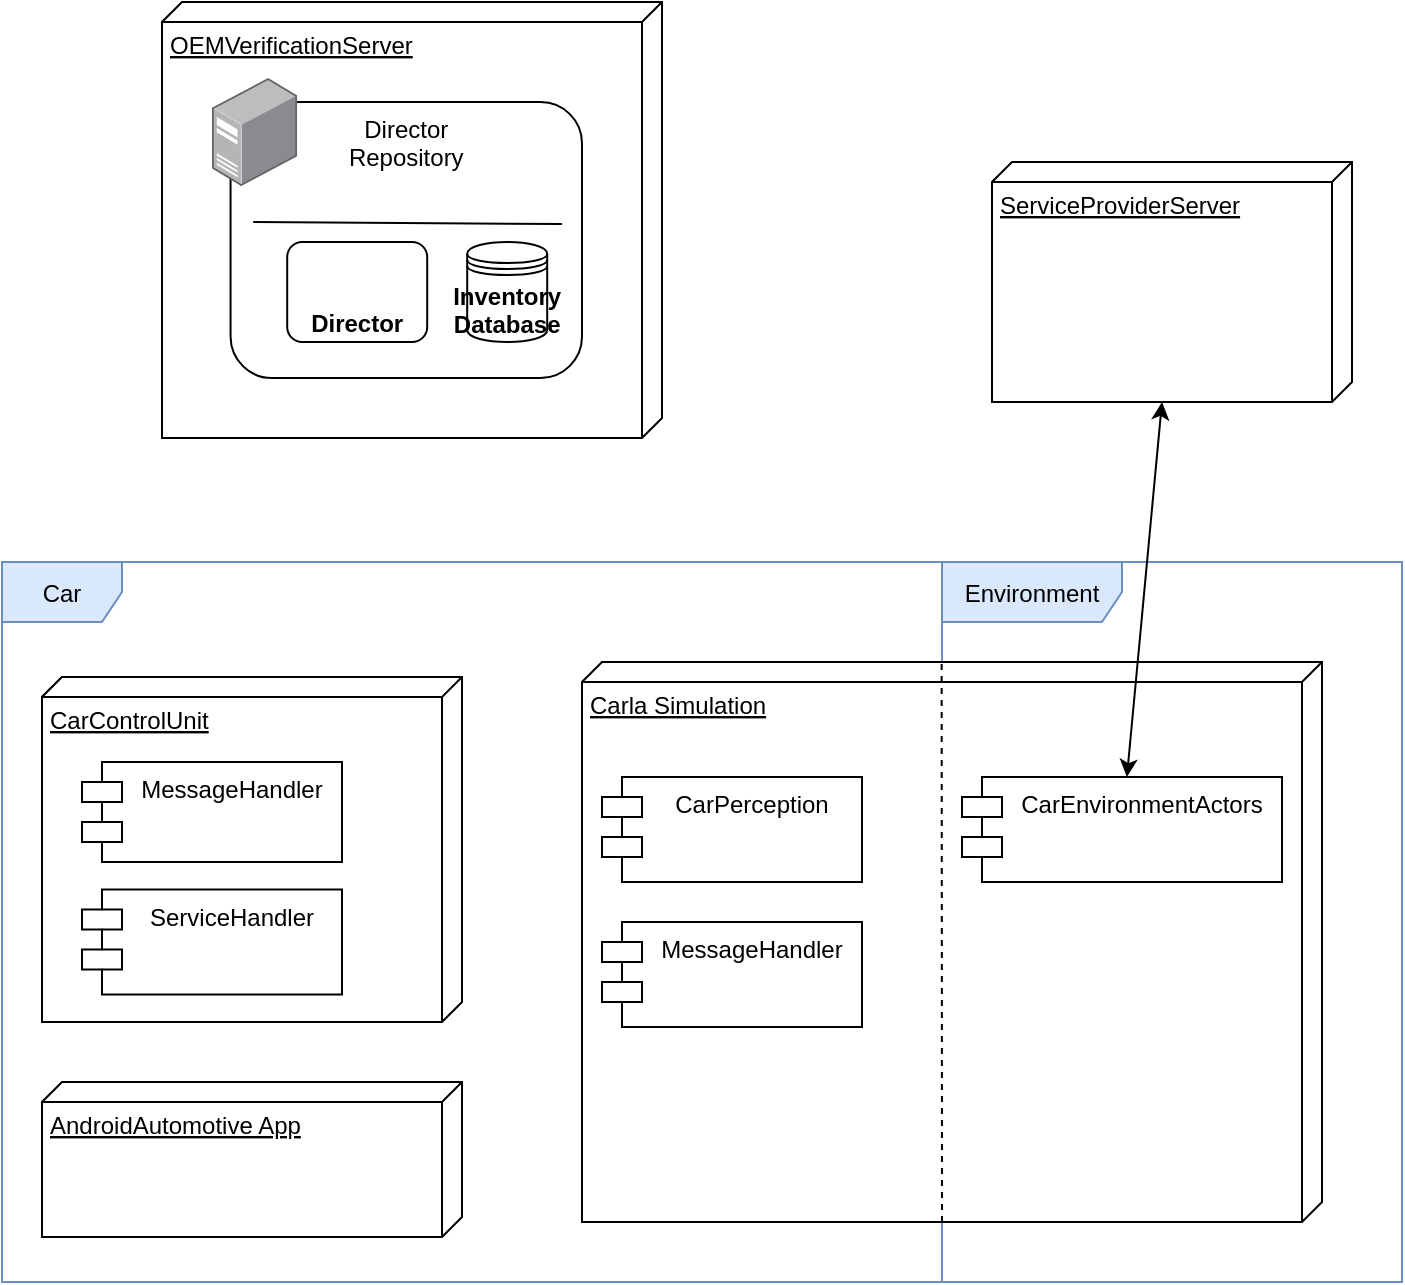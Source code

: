 <mxfile version="12.8.5" type="github" pages="3"><diagram id="eALc7AUzEJJWJKkvV8aj" name="carla activated"><mxGraphModel dx="1422" dy="794" grid="1" gridSize="10" guides="1" tooltips="1" connect="1" arrows="1" fold="1" page="1" pageScale="1" pageWidth="827" pageHeight="1169" math="0" shadow="0"><root><mxCell id="0"/><mxCell id="1" parent="0"/><mxCell id="F0ubxlkgAiZQatXGqkF5-12" value="Car" style="shape=umlFrame;fillColor=#dae8fc;strokeColor=#6c8ebf;gradientColor=none;" parent="1" vertex="1"><mxGeometry x="100" y="440" width="470" height="360" as="geometry"/></mxCell><mxCell id="F0ubxlkgAiZQatXGqkF5-5" value="CarControlUnit" style="verticalAlign=top;align=left;spacingTop=8;spacingLeft=2;spacingRight=12;shape=cube;size=10;direction=south;fontStyle=4;" parent="1" vertex="1"><mxGeometry x="120" y="497.5" width="180" height="120" as="geometry"/></mxCell><mxCell id="F0ubxlkgAiZQatXGqkF5-7" value="Carla Simulation" style="verticalAlign=top;align=left;spacingTop=8;spacingLeft=2;spacingRight=12;shape=cube;size=10;direction=south;fontStyle=4;" parent="1" vertex="1"><mxGeometry x="390" y="520" width="370" height="130" as="geometry"/></mxCell><mxCell id="F0ubxlkgAiZQatXGqkF5-10" value="CarPerception" style="shape=module;align=left;spacingLeft=20;align=center;verticalAlign=top;" parent="1" vertex="1"><mxGeometry x="400" y="565" width="130" height="50" as="geometry"/></mxCell><mxCell id="F0ubxlkgAiZQatXGqkF5-11" value="CarEnvironment" style="shape=module;align=left;spacingLeft=20;align=center;verticalAlign=top;" parent="1" vertex="1"><mxGeometry x="600" y="565" width="140" height="50" as="geometry"/></mxCell><mxCell id="F0ubxlkgAiZQatXGqkF5-14" value="" style="endArrow=none;dashed=1;html=1;entryX=0;entryY=0.514;entryDx=0;entryDy=0;entryPerimeter=0;exitX=0;exitY=0;exitDx=130;exitDy=190;exitPerimeter=0;" parent="1" source="F0ubxlkgAiZQatXGqkF5-7" target="F0ubxlkgAiZQatXGqkF5-7" edge="1"><mxGeometry width="50" height="50" relative="1" as="geometry"><mxPoint x="790" y="760" as="sourcePoint"/><mxPoint x="440" y="800" as="targetPoint"/></mxGeometry></mxCell><mxCell id="QdtUKd4W7jM4N6kbI8TB-1" value="Environment" style="shape=umlFrame;fillColor=#dae8fc;strokeColor=#6c8ebf;gradientColor=none;width=90;height=30;" parent="1" vertex="1"><mxGeometry x="570" y="440" width="230" height="360" as="geometry"/></mxCell><mxCell id="QdtUKd4W7jM4N6kbI8TB-4" value="AndroidAutomotive App" style="verticalAlign=top;align=left;spacingTop=8;spacingLeft=2;spacingRight=12;shape=cube;size=10;direction=south;fontStyle=4;" parent="1" vertex="1"><mxGeometry x="120" y="700" width="210" height="77.5" as="geometry"/></mxCell><mxCell id="QdtUKd4W7jM4N6kbI8TB-5" value="CarControlUnit" style="verticalAlign=top;align=left;spacingTop=8;spacingLeft=2;spacingRight=12;shape=cube;size=10;direction=south;fontStyle=4;" parent="1" vertex="1"><mxGeometry x="120" y="497.5" width="210" height="172.5" as="geometry"/></mxCell><mxCell id="QdtUKd4W7jM4N6kbI8TB-6" value="ServiceProviderServer" style="verticalAlign=top;align=left;spacingTop=8;spacingLeft=2;spacingRight=12;shape=cube;size=10;direction=south;fontStyle=4;" parent="1" vertex="1"><mxGeometry x="595" y="240" width="180" height="120" as="geometry"/></mxCell><mxCell id="QdtUKd4W7jM4N6kbI8TB-7" value="Carla Simulation" style="verticalAlign=top;align=left;spacingTop=8;spacingLeft=2;spacingRight=12;shape=cube;size=10;direction=south;fontStyle=4;" parent="1" vertex="1"><mxGeometry x="390" y="490" width="370" height="280" as="geometry"/></mxCell><mxCell id="QdtUKd4W7jM4N6kbI8TB-8" value="CarPerception" style="shape=module;align=left;spacingLeft=20;align=center;verticalAlign=top;" parent="1" vertex="1"><mxGeometry x="400" y="547.5" width="130" height="52.5" as="geometry"/></mxCell><mxCell id="QdtUKd4W7jM4N6kbI8TB-9" value="CarEnvironmentActors" style="shape=module;align=left;spacingLeft=20;align=center;verticalAlign=top;" parent="1" vertex="1"><mxGeometry x="580" y="547.5" width="160" height="52.5" as="geometry"/></mxCell><mxCell id="QdtUKd4W7jM4N6kbI8TB-10" value="" style="endArrow=none;dashed=1;html=1;entryX=0;entryY=0.514;entryDx=0;entryDy=0;entryPerimeter=0;exitX=0;exitY=0;exitDx=280;exitDy=190;exitPerimeter=0;" parent="1" source="QdtUKd4W7jM4N6kbI8TB-7" target="QdtUKd4W7jM4N6kbI8TB-7" edge="1"><mxGeometry width="50" height="50" relative="1" as="geometry"><mxPoint x="790" y="760" as="sourcePoint"/><mxPoint x="440" y="800" as="targetPoint"/></mxGeometry></mxCell><mxCell id="QdtUKd4W7jM4N6kbI8TB-11" value="MessageHandler" style="shape=module;align=left;spacingLeft=20;align=center;verticalAlign=top;" parent="1" vertex="1"><mxGeometry x="400" y="620" width="130" height="52.5" as="geometry"/></mxCell><mxCell id="Zds3KtOv1kCOaLXWgyM_-1" value="MessageHandler" style="shape=module;align=left;spacingLeft=20;align=center;verticalAlign=top;fillColor=#FFFFFF;gradientColor=none;html=0;" parent="1" vertex="1"><mxGeometry x="140" y="540" width="130" height="50" as="geometry"/></mxCell><mxCell id="KTo0uX09EUjjE7-0usV9-1" value="ServiceHandler" style="shape=module;align=left;spacingLeft=20;align=center;verticalAlign=top;" parent="1" vertex="1"><mxGeometry x="140" y="603.75" width="130" height="52.5" as="geometry"/></mxCell><mxCell id="MdpDwLc_SVZkA5kLgkHK-1" style="rounded=0;orthogonalLoop=1;jettySize=auto;html=1;exitX=0;exitY=0;exitDx=120;exitDy=95;exitPerimeter=0;startArrow=classic;startFill=1;" parent="1" source="QdtUKd4W7jM4N6kbI8TB-6" target="QdtUKd4W7jM4N6kbI8TB-9" edge="1"><mxGeometry relative="1" as="geometry"/></mxCell><mxCell id="1iSN1aWFCyc3MwXIU_xb-1" value="OEMVerificationServer" style="verticalAlign=top;align=left;spacingTop=8;spacingLeft=2;spacingRight=12;shape=cube;size=10;direction=south;fontStyle=4;" parent="1" vertex="1"><mxGeometry x="180" y="160" width="250" height="218" as="geometry"/></mxCell><mxCell id="1iSN1aWFCyc3MwXIU_xb-2" value="Director&#10;Repository" style="rounded=1;verticalAlign=top;fontSize=12;" parent="1" vertex="1"><mxGeometry x="214.28" y="210" width="175.72" height="138" as="geometry"/></mxCell><mxCell id="1iSN1aWFCyc3MwXIU_xb-3" value="" style="points=[];aspect=fixed;html=1;align=center;shadow=0;dashed=0;image;image=img/lib/allied_telesis/computer_and_terminals/Server_Desktop.svg;fontSize=12;" parent="1" vertex="1"><mxGeometry x="205" y="198" width="42.6" height="54" as="geometry"/></mxCell><mxCell id="1iSN1aWFCyc3MwXIU_xb-4" value="Director" style="rounded=1;verticalAlign=bottom;fontStyle=1;fontSize=12;" parent="1" vertex="1"><mxGeometry x="242.6" y="280" width="70" height="50" as="geometry"/></mxCell><mxCell id="1iSN1aWFCyc3MwXIU_xb-5" value="" style="shape=image;html=1;verticalAlign=top;verticalLabelPosition=bottom;labelBackgroundColor=#ffffff;imageAspect=0;aspect=fixed;image=https://cdn2.iconfinder.com/data/icons/font-awesome/1792/gears-128.png;fontSize=12;" parent="1" vertex="1"><mxGeometry x="267.6" y="290" width="20" height="20" as="geometry"/></mxCell><mxCell id="1iSN1aWFCyc3MwXIU_xb-6" value="Inventory&#10;Database" style="shape=datastore;fontSize=12;fontStyle=1" parent="1" vertex="1"><mxGeometry x="332.6" y="280" width="40" height="50" as="geometry"/></mxCell><mxCell id="1iSN1aWFCyc3MwXIU_xb-7" value="" style="endArrow=none;html=1;fontSize=12;" parent="1" edge="1"><mxGeometry width="50" height="50" relative="1" as="geometry"><mxPoint x="225.6" y="270" as="sourcePoint"/><mxPoint x="380" y="271" as="targetPoint"/></mxGeometry></mxCell></root></mxGraphModel></diagram><diagram id="6eyWIbKTMLqoNAP3mYKL" name="carla deactivated"><mxGraphModel dx="2031" dy="1134" grid="1" gridSize="10" guides="1" tooltips="1" connect="1" arrows="1" fold="1" page="1" pageScale="1" pageWidth="827" pageHeight="1169" math="0" shadow="0"><root><mxCell id="CewNgN09um_xZRrDOxlO-0"/><mxCell id="CewNgN09um_xZRrDOxlO-1" parent="CewNgN09um_xZRrDOxlO-0"/><mxCell id="h0hGYhMKzRMFXJc9R3nO-0" value="Car&#10;Environment" style="shape=umlFrame;fillColor=#dae8fc;strokeColor=#6c8ebf;gradientColor=none;width=90;height=30;" parent="CewNgN09um_xZRrDOxlO-1" vertex="1"><mxGeometry x="430" y="400" width="260" height="430" as="geometry"/></mxCell><mxCell id="h0hGYhMKzRMFXJc9R3nO-1" value="Car" style="shape=umlFrame;fillColor=#dae8fc;strokeColor=#6c8ebf;gradientColor=none;" parent="CewNgN09um_xZRrDOxlO-1" vertex="1"><mxGeometry x="40" y="400" width="390" height="430" as="geometry"/></mxCell><mxCell id="h0hGYhMKzRMFXJc9R3nO-2" value="OEMVerificationServer" style="verticalAlign=top;align=left;spacingTop=8;spacingLeft=2;spacingRight=12;shape=cube;size=10;direction=south;fontStyle=4;" parent="CewNgN09um_xZRrDOxlO-1" vertex="1"><mxGeometry x="117.14" y="142" width="252.86" height="218" as="geometry"/></mxCell><mxCell id="h0hGYhMKzRMFXJc9R3nO-3" value="AndroidAutomotive App" style="verticalAlign=top;align=left;spacingTop=8;spacingLeft=2;spacingRight=12;shape=cube;size=10;direction=south;fontStyle=4;" parent="CewNgN09um_xZRrDOxlO-1" vertex="1"><mxGeometry x="50" y="690" width="190" height="120" as="geometry"/></mxCell><mxCell id="h0hGYhMKzRMFXJc9R3nO-4" value="CarControlUnit" style="verticalAlign=top;align=left;spacingTop=8;spacingLeft=2;spacingRight=12;shape=cube;size=10;direction=south;fontStyle=4;" parent="CewNgN09um_xZRrDOxlO-1" vertex="1"><mxGeometry x="50" y="440" width="620" height="230" as="geometry"/></mxCell><mxCell id="h0hGYhMKzRMFXJc9R3nO-6" value="CarlaReplacement" style="verticalAlign=top;align=left;spacingTop=8;spacingLeft=2;spacingRight=12;shape=cube;size=10;direction=south;fontStyle=4;" parent="CewNgN09um_xZRrDOxlO-1" vertex="1"><mxGeometry x="240" y="480" width="400" height="176.25" as="geometry"/></mxCell><mxCell id="h0hGYhMKzRMFXJc9R3nO-7" value="CarPerception" style="shape=module;align=left;spacingLeft=20;align=center;verticalAlign=top;" parent="CewNgN09um_xZRrDOxlO-1" vertex="1"><mxGeometry x="261" y="593" width="130" height="52.5" as="geometry"/></mxCell><mxCell id="h0hGYhMKzRMFXJc9R3nO-8" value="CarEnvironmentActor&#10;Control" style="shape=module;align=left;spacingLeft=20;align=center;verticalAlign=top;" parent="CewNgN09um_xZRrDOxlO-1" vertex="1"><mxGeometry x="450" y="521" width="160" height="52.5" as="geometry"/></mxCell><mxCell id="h0hGYhMKzRMFXJc9R3nO-9" value="" style="endArrow=none;dashed=1;html=1;entryX=-0.001;entryY=0.088;entryDx=0;entryDy=0;entryPerimeter=0;" parent="CewNgN09um_xZRrDOxlO-1" edge="1"><mxGeometry width="50" height="50" relative="1" as="geometry"><mxPoint x="430" y="671" as="sourcePoint"/><mxPoint x="429.73" y="440.84" as="targetPoint"/></mxGeometry></mxCell><mxCell id="h0hGYhMKzRMFXJc9R3nO-10" value="MessageHandler" style="shape=module;align=left;spacingLeft=20;align=center;verticalAlign=top;" parent="CewNgN09um_xZRrDOxlO-1" vertex="1"><mxGeometry x="261" y="521" width="130" height="52.5" as="geometry"/></mxCell><mxCell id="OOvwc3gUf_Y0qu-UoMmO-3" value="" style="verticalLabelPosition=bottom;verticalAlign=top;html=1;shape=mxgraph.basic.diag_stripe;dx=10;fillColor=#FF0000;gradientColor=none;" parent="CewNgN09um_xZRrDOxlO-1" vertex="1"><mxGeometry x="271" y="593" width="120" height="52.5" as="geometry"/></mxCell><mxCell id="619fQKC3xNXl5AcoVP9J-1" value="MessageHandler" style="shape=module;align=left;spacingLeft=20;align=center;verticalAlign=top;" parent="CewNgN09um_xZRrDOxlO-1" vertex="1"><mxGeometry x="70" y="558" width="130" height="52.5" as="geometry"/></mxCell><mxCell id="Lt2Q6K96wAp8DyF9Ct4n-0" value="MessageHandler" style="shape=module;align=left;spacingLeft=20;align=center;verticalAlign=top;" parent="CewNgN09um_xZRrDOxlO-1" vertex="1"><mxGeometry x="70" y="750" width="130" height="52.5" as="geometry"/></mxCell><mxCell id="Lt2Q6K96wAp8DyF9Ct4n-1" value="" style="endArrow=classic;startArrow=classic;html=1;exitX=0.5;exitY=1;exitDx=0;exitDy=0;entryX=0.5;entryY=0;entryDx=0;entryDy=0;" parent="CewNgN09um_xZRrDOxlO-1" source="619fQKC3xNXl5AcoVP9J-1" target="Lt2Q6K96wAp8DyF9Ct4n-0" edge="1"><mxGeometry width="50" height="50" relative="1" as="geometry"><mxPoint x="380" y="530" as="sourcePoint"/><mxPoint x="430" y="480" as="targetPoint"/><Array as="points"><mxPoint x="135" y="640"/><mxPoint x="200" y="640"/><mxPoint x="200" y="730"/><mxPoint x="135" y="730"/></Array></mxGeometry></mxCell><mxCell id="Lt2Q6K96wAp8DyF9Ct4n-3" value="" style="endArrow=classic;startArrow=classic;html=1;entryX=0;entryY=0;entryDx=0;entryDy=35;entryPerimeter=0;exitX=1;exitY=0.5;exitDx=0;exitDy=0;" parent="CewNgN09um_xZRrDOxlO-1" source="619fQKC3xNXl5AcoVP9J-1" target="h0hGYhMKzRMFXJc9R3nO-10" edge="1"><mxGeometry width="50" height="50" relative="1" as="geometry"><mxPoint x="230" y="670" as="sourcePoint"/><mxPoint x="280" y="620" as="targetPoint"/></mxGeometry></mxCell><mxCell id="Lt2Q6K96wAp8DyF9Ct4n-4" value="Director&#10;Repository" style="rounded=1;verticalAlign=top;fontSize=12;" parent="CewNgN09um_xZRrDOxlO-1" vertex="1"><mxGeometry x="154.28" y="190" width="175.72" height="138" as="geometry"/></mxCell><mxCell id="Lt2Q6K96wAp8DyF9Ct4n-5" value="" style="points=[];aspect=fixed;html=1;align=center;shadow=0;dashed=0;image;image=img/lib/allied_telesis/computer_and_terminals/Server_Desktop.svg;fontSize=12;" parent="CewNgN09um_xZRrDOxlO-1" vertex="1"><mxGeometry x="145" y="178" width="42.6" height="54" as="geometry"/></mxCell><mxCell id="Lt2Q6K96wAp8DyF9Ct4n-6" value="Director" style="rounded=1;verticalAlign=bottom;fontStyle=1;fontSize=12;" parent="CewNgN09um_xZRrDOxlO-1" vertex="1"><mxGeometry x="182.6" y="260" width="70" height="50" as="geometry"/></mxCell><mxCell id="Lt2Q6K96wAp8DyF9Ct4n-7" value="" style="shape=image;html=1;verticalAlign=top;verticalLabelPosition=bottom;labelBackgroundColor=#ffffff;imageAspect=0;aspect=fixed;image=https://cdn2.iconfinder.com/data/icons/font-awesome/1792/gears-128.png;fontSize=12;" parent="CewNgN09um_xZRrDOxlO-1" vertex="1"><mxGeometry x="207.6" y="270" width="20" height="20" as="geometry"/></mxCell><mxCell id="Lt2Q6K96wAp8DyF9Ct4n-8" value="Service&#10;Database" style="shape=datastore;fontSize=12;fontStyle=1" parent="CewNgN09um_xZRrDOxlO-1" vertex="1"><mxGeometry x="272.6" y="260" width="40" height="50" as="geometry"/></mxCell><mxCell id="Lt2Q6K96wAp8DyF9Ct4n-12" value="" style="endArrow=none;html=1;fontSize=12;" parent="CewNgN09um_xZRrDOxlO-1" edge="1"><mxGeometry width="50" height="50" relative="1" as="geometry"><mxPoint x="165.6" y="250" as="sourcePoint"/><mxPoint x="320" y="251" as="targetPoint"/></mxGeometry></mxCell><mxCell id="Lt2Q6K96wAp8DyF9Ct4n-40" value="ServiceHandler" style="shape=module;align=left;spacingLeft=20;align=center;verticalAlign=top;" parent="CewNgN09um_xZRrDOxlO-1" vertex="1"><mxGeometry x="70" y="490" width="130" height="52.5" as="geometry"/></mxCell></root></mxGraphModel></diagram><diagram id="CTll0aaPehaiN8D_1RyN" name="Communication"><mxGraphModel dx="3197" dy="1242" grid="1" gridSize="10" guides="1" tooltips="1" connect="1" arrows="1" fold="1" page="1" pageScale="1" pageWidth="827" pageHeight="1169" math="0" shadow="0"><root><mxCell id="EcscJswSL9P7-V4hF_OK-0"/><mxCell id="EcscJswSL9P7-V4hF_OK-1" parent="EcscJswSL9P7-V4hF_OK-0"/><mxCell id="EcscJswSL9P7-V4hF_OK-15" value="1. ServiceRegistrationCommand" style="edgeStyle=none;rounded=0;orthogonalLoop=1;jettySize=auto;exitX=0.5;exitY=1;exitDx=0;exitDy=0;entryX=0.5;entryY=0;entryDx=0;entryDy=0;startArrow=none;startFill=0;fontSize=14;" parent="EcscJswSL9P7-V4hF_OK-1" source="EcscJswSL9P7-V4hF_OK-12" target="XPwFUA-V33j8iolf1T0j-0" edge="1"><mxGeometry x="-0.333" relative="1" as="geometry"><mxPoint as="offset"/><mxPoint x="372" y="120" as="targetPoint"/></mxGeometry></mxCell><mxCell id="EcscJswSL9P7-V4hF_OK-12" value="C-Env" style="rounded=1;fillColor=#FFFFFF;gradientColor=none;fontStyle=1;fontSize=24;" parent="EcscJswSL9P7-V4hF_OK-1" vertex="1"><mxGeometry x="317" width="120" height="60" as="geometry"/></mxCell><mxCell id="EcscJswSL9P7-V4hF_OK-39" value="Command speichern" style="text;strokeColor=none;fillColor=none;align=center;verticalAlign=middle;rounded=0;fontSize=14;fontColor=#FF0000;" parent="EcscJswSL9P7-V4hF_OK-1" vertex="1"><mxGeometry x="400" y="100" width="150" height="30" as="geometry"/></mxCell><mxCell id="EcscJswSL9P7-V4hF_OK-40" value="(gespeicherter Command)" style="text;strokeColor=none;fillColor=none;align=center;verticalAlign=middle;rounded=0;fontSize=14;fontStyle=2" parent="EcscJswSL9P7-V4hF_OK-1" vertex="1"><mxGeometry x="349" y="503" width="170" height="30" as="geometry"/></mxCell><mxCell id="EcscJswSL9P7-V4hF_OK-41" value="" style="endArrow=classic;startArrow=classic;html=1;fontSize=14;fontColor=#FF0000;exitX=0.5;exitY=0;exitDx=0;exitDy=0;dashed=1;entryX=0.5;entryY=1;entryDx=0;entryDy=0;" parent="EcscJswSL9P7-V4hF_OK-1" source="EcscJswSL9P7-V4hF_OK-40" target="EcscJswSL9P7-V4hF_OK-39" edge="1"><mxGeometry width="50" height="50" relative="1" as="geometry"><mxPoint x="482" y="190" as="sourcePoint"/><mxPoint x="529" y="110" as="targetPoint"/><Array as="points"><mxPoint x="480" y="260"/></Array></mxGeometry></mxCell><mxCell id="EcscJswSL9P7-V4hF_OK-43" value="Legende&#10;C-Env: Carla Environment&#10;C-Car: Carla ego-car&#10;CCU: Car Control Unit&#10;OEM VS: OEM Verification Server&#10;MMS: Mensch-Mashine-Schnittstelle" style="rounded=0;fillColor=#FFFFFF;gradientColor=none;fontSize=15;fontColor=#000000;align=left;verticalAlign=top;fontStyle=1" parent="EcscJswSL9P7-V4hF_OK-1" vertex="1"><mxGeometry x="-240" y="40" width="277" height="140" as="geometry"/></mxCell><mxCell id="XPwFUA-V33j8iolf1T0j-0" value="CCU" style="rounded=1;fillColor=#FFFFFF;gradientColor=none;fontStyle=1;fontSize=24;" vertex="1" parent="EcscJswSL9P7-V4hF_OK-1"><mxGeometry x="317" y="140" width="120" height="60" as="geometry"/></mxCell><mxCell id="XPwFUA-V33j8iolf1T0j-4" style="edgeStyle=orthogonalEdgeStyle;rounded=0;orthogonalLoop=1;jettySize=auto;html=1;exitX=0.5;exitY=0;exitDx=0;exitDy=0;entryX=0.5;entryY=1;entryDx=0;entryDy=0;endArrow=none;endFill=0;" edge="1" parent="EcscJswSL9P7-V4hF_OK-1" source="XPwFUA-V33j8iolf1T0j-2" target="XPwFUA-V33j8iolf1T0j-0"><mxGeometry relative="1" as="geometry"/></mxCell><mxCell id="XPwFUA-V33j8iolf1T0j-8" style="edgeStyle=orthogonalEdgeStyle;rounded=0;orthogonalLoop=1;jettySize=auto;html=1;exitX=0;exitY=0.5;exitDx=0;exitDy=0;endArrow=none;endFill=0;" edge="1" parent="EcscJswSL9P7-V4hF_OK-1" source="XPwFUA-V33j8iolf1T0j-2"><mxGeometry relative="1" as="geometry"><mxPoint x="177" y="285" as="targetPoint"/></mxGeometry></mxCell><mxCell id="XPwFUA-V33j8iolf1T0j-2" value="" style="rhombus;whiteSpace=wrap;html=1;fillColor=#FFFFFF;gradientColor=none;" vertex="1" parent="EcscJswSL9P7-V4hF_OK-1"><mxGeometry x="352" y="260" width="50" height="50" as="geometry"/></mxCell><mxCell id="XPwFUA-V33j8iolf1T0j-3" value="service sw &#10;installed?" style="text;strokeColor=#d79b00;fillColor=#ffe6cc;align=center;verticalAlign=middle;rounded=0;fontSize=14;" vertex="1" parent="EcscJswSL9P7-V4hF_OK-1"><mxGeometry x="337" y="216" width="80" height="40" as="geometry"/></mxCell><mxCell id="XPwFUA-V33j8iolf1T0j-11" value="yes" style="text;strokeColor=#82b366;fillColor=#d5e8d4;align=center;verticalAlign=middle;rounded=0;fontSize=14;" vertex="1" parent="EcscJswSL9P7-V4hF_OK-1"><mxGeometry x="237" y="275" width="60" height="20" as="geometry"/></mxCell><mxCell id="XPwFUA-V33j8iolf1T0j-14" style="rounded=0;orthogonalLoop=1;jettySize=auto;html=1;exitX=0;exitY=0.5;exitDx=0;exitDy=0;endArrow=none;endFill=0;entryX=0.5;entryY=0;entryDx=0;entryDy=0;" edge="1" parent="EcscJswSL9P7-V4hF_OK-1" source="XPwFUA-V33j8iolf1T0j-12" target="XPwFUA-V33j8iolf1T0j-46"><mxGeometry relative="1" as="geometry"><mxPoint x="-33" y="285" as="targetPoint"/><Array as="points"><mxPoint x="17" y="285"/></Array></mxGeometry></mxCell><mxCell id="XPwFUA-V33j8iolf1T0j-17" style="rounded=0;orthogonalLoop=1;jettySize=auto;html=1;exitX=0.5;exitY=1;exitDx=0;exitDy=0;endArrow=classic;endFill=1;entryX=0;entryY=0.5;entryDx=0;entryDy=0;" edge="1" parent="EcscJswSL9P7-V4hF_OK-1" source="XPwFUA-V33j8iolf1T0j-12" target="XPwFUA-V33j8iolf1T0j-24"><mxGeometry relative="1" as="geometry"><mxPoint x="467" y="370" as="targetPoint"/><Array as="points"><mxPoint x="162" y="370"/></Array></mxGeometry></mxCell><mxCell id="XPwFUA-V33j8iolf1T0j-12" value="" style="rhombus;whiteSpace=wrap;html=1;fillColor=#FFFFFF;gradientColor=none;" vertex="1" parent="EcscJswSL9P7-V4hF_OK-1"><mxGeometry x="137" y="260" width="50" height="50" as="geometry"/></mxCell><mxCell id="XPwFUA-V33j8iolf1T0j-13" value="sw up-to-date?" style="text;strokeColor=#d79b00;fillColor=#ffe6cc;align=center;verticalAlign=middle;rounded=0;fontSize=14;" vertex="1" parent="EcscJswSL9P7-V4hF_OK-1"><mxGeometry x="119" y="230" width="95" height="24" as="geometry"/></mxCell><mxCell id="XPwFUA-V33j8iolf1T0j-15" value="yes" style="text;strokeColor=#82b366;fillColor=#d5e8d4;align=center;verticalAlign=middle;rounded=0;fontSize=14;" vertex="1" parent="EcscJswSL9P7-V4hF_OK-1"><mxGeometry x="56" y="276" width="60" height="20" as="geometry"/></mxCell><mxCell id="XPwFUA-V33j8iolf1T0j-16" value="no" style="text;strokeColor=#b85450;fillColor=#f8cecc;align=center;verticalAlign=middle;rounded=0;fontSize=14;" vertex="1" parent="EcscJswSL9P7-V4hF_OK-1"><mxGeometry x="137" y="320" width="40" height="20" as="geometry"/></mxCell><mxCell id="XPwFUA-V33j8iolf1T0j-38" value="2.A.2 ServiceRegistrationMessage" style="edgeStyle=none;rounded=0;orthogonalLoop=1;jettySize=auto;html=1;exitX=0.5;exitY=1;exitDx=0;exitDy=0;entryX=0.5;entryY=0;entryDx=0;entryDy=0;endArrow=classic;endFill=1;fontSize=14;" edge="1" parent="EcscJswSL9P7-V4hF_OK-1" source="XPwFUA-V33j8iolf1T0j-21" target="XPwFUA-V33j8iolf1T0j-36"><mxGeometry x="0.333" relative="1" as="geometry"><mxPoint as="offset"/></mxGeometry></mxCell><mxCell id="XPwFUA-V33j8iolf1T0j-21" value="CCU" style="rounded=1;fillColor=#FFFFFF;gradientColor=none;fontStyle=1;fontSize=24;" vertex="1" parent="EcscJswSL9P7-V4hF_OK-1"><mxGeometry x="537" y="460" width="120" height="60" as="geometry"/></mxCell><mxCell id="XPwFUA-V33j8iolf1T0j-22" style="edgeStyle=none;rounded=0;orthogonalLoop=1;jettySize=auto;html=1;exitX=0.5;exitY=1;exitDx=0;exitDy=0;entryX=0.5;entryY=0;entryDx=0;entryDy=0;startArrow=none;startFill=0;fontSize=24;" edge="1" parent="EcscJswSL9P7-V4hF_OK-1" source="XPwFUA-V33j8iolf1T0j-24" target="XPwFUA-V33j8iolf1T0j-21"><mxGeometry relative="1" as="geometry"/></mxCell><mxCell id="XPwFUA-V33j8iolf1T0j-23" value="2.A.1 ServiceVerificationMessage" style="text;align=center;verticalAlign=middle;resizable=0;points=[];labelBackgroundColor=#ffffff;fontSize=14;fontStyle=0" vertex="1" connectable="0" parent="XPwFUA-V33j8iolf1T0j-22"><mxGeometry x="-0.433" relative="1" as="geometry"><mxPoint y="10.53" as="offset"/></mxGeometry></mxCell><mxCell id="XPwFUA-V33j8iolf1T0j-24" value="OEM VS" style="rounded=1;fillColor=#FFFFFF;gradientColor=none;fontStyle=1;fontSize=24;" vertex="1" parent="EcscJswSL9P7-V4hF_OK-1"><mxGeometry x="537" y="340" width="120" height="60" as="geometry"/></mxCell><mxCell id="XPwFUA-V33j8iolf1T0j-34" value="2.B ServiceVerificationCommand" style="text;fontSize=14;labelBackgroundColor=#ffffff;" vertex="1" parent="EcscJswSL9P7-V4hF_OK-1"><mxGeometry x="247" y="357" width="190" height="30" as="geometry"/></mxCell><mxCell id="XPwFUA-V33j8iolf1T0j-35" value="2.A.3  SoftwareDecisionMessage" style="edgeStyle=orthogonalEdgeStyle;rounded=0;orthogonalLoop=1;jettySize=auto;html=0;exitX=0.5;exitY=1;exitDx=0;exitDy=0;entryX=0.5;entryY=0;entryDx=0;entryDy=0;fontSize=14;" edge="1" parent="EcscJswSL9P7-V4hF_OK-1" source="XPwFUA-V33j8iolf1T0j-36" target="XPwFUA-V33j8iolf1T0j-37"><mxGeometry relative="1" as="geometry"/></mxCell><mxCell id="XPwFUA-V33j8iolf1T0j-36" value="MMS" style="rounded=1;fillColor=#FFFFFF;gradientColor=none;fontStyle=1;fontSize=24;" vertex="1" parent="EcscJswSL9P7-V4hF_OK-1"><mxGeometry x="537" y="580" width="120" height="60" as="geometry"/></mxCell><mxCell id="XPwFUA-V33j8iolf1T0j-43" value="2.A.4 ServiceRegistrationMessage" style="edgeStyle=none;rounded=0;orthogonalLoop=1;jettySize=auto;html=1;exitX=0.5;exitY=1;exitDx=0;exitDy=0;endArrow=classic;endFill=1;fontSize=14;entryX=1;entryY=0.5;entryDx=0;entryDy=0;" edge="1" parent="EcscJswSL9P7-V4hF_OK-1" source="XPwFUA-V33j8iolf1T0j-37" target="XPwFUA-V33j8iolf1T0j-0"><mxGeometry x="0.319" relative="1" as="geometry"><mxPoint x="817" y="170" as="targetPoint"/><Array as="points"><mxPoint x="596" y="830"/><mxPoint x="827" y="830"/><mxPoint x="827" y="170"/></Array><mxPoint as="offset"/></mxGeometry></mxCell><mxCell id="XPwFUA-V33j8iolf1T0j-37" value="CCU" style="rounded=1;fillColor=#FFFFFF;gradientColor=none;fontStyle=1;fontSize=24;" vertex="1" parent="EcscJswSL9P7-V4hF_OK-1"><mxGeometry x="537" y="700" width="120" height="60" as="geometry"/></mxCell><mxCell id="XPwFUA-V33j8iolf1T0j-40" value="install sw:&#10;true" style="text;strokeColor=#d79b00;fillColor=#ffe6cc;align=center;verticalAlign=middle;rounded=0;fontSize=14;" vertex="1" parent="EcscJswSL9P7-V4hF_OK-1"><mxGeometry x="710" y="533" width="80" height="40" as="geometry"/></mxCell><mxCell id="XPwFUA-V33j8iolf1T0j-41" value="Job" style="shape=actor;labelBackgroundColor=#ffffff;fontSize=14;verticalAlign=bottom;" vertex="1" parent="EcscJswSL9P7-V4hF_OK-1"><mxGeometry x="527" y="710" width="40" height="60" as="geometry"/></mxCell><mxCell id="XPwFUA-V33j8iolf1T0j-42" value="install Software from &#10;ServiceRegistrationMessage" style="text;strokeColor=#0e8088;fillColor=#b0e3e6;align=center;verticalAlign=middle;rounded=0;fontSize=14;" vertex="1" parent="EcscJswSL9P7-V4hF_OK-1"><mxGeometry x="609" y="744" width="200" height="40" as="geometry"/></mxCell><mxCell id="XPwFUA-V33j8iolf1T0j-45" value="3. ServiceDecisionMessage" style="edgeStyle=none;rounded=0;orthogonalLoop=1;jettySize=auto;html=0;exitX=0.5;exitY=1;exitDx=0;exitDy=0;entryX=0.5;entryY=0;entryDx=0;entryDy=0;fontSize=14;" edge="1" parent="EcscJswSL9P7-V4hF_OK-1" source="XPwFUA-V33j8iolf1T0j-46" target="XPwFUA-V33j8iolf1T0j-47"><mxGeometry relative="1" as="geometry"/></mxCell><mxCell id="XPwFUA-V33j8iolf1T0j-46" value="MMS" style="rounded=1;fillColor=#FFFFFF;gradientColor=none;fontStyle=1;fontSize=24;" vertex="1" parent="EcscJswSL9P7-V4hF_OK-1"><mxGeometry x="-43" y="397" width="120" height="60" as="geometry"/></mxCell><mxCell id="XPwFUA-V33j8iolf1T0j-78" style="edgeStyle=none;rounded=0;orthogonalLoop=1;jettySize=auto;html=1;exitX=0.5;exitY=1;exitDx=0;exitDy=0;entryX=0.5;entryY=0;entryDx=0;entryDy=0;endArrow=classic;endFill=1;fontSize=14;" edge="1" parent="EcscJswSL9P7-V4hF_OK-1" source="XPwFUA-V33j8iolf1T0j-47" target="XPwFUA-V33j8iolf1T0j-63"><mxGeometry relative="1" as="geometry"/></mxCell><mxCell id="XPwFUA-V33j8iolf1T0j-47" value="CCU" style="rounded=1;fillColor=#FFFFFF;gradientColor=none;fontStyle=1;fontSize=24;" vertex="1" parent="EcscJswSL9P7-V4hF_OK-1"><mxGeometry x="47" y="513" width="120" height="60" as="geometry"/></mxCell><mxCell id="XPwFUA-V33j8iolf1T0j-50" value="6.1  ServiceActionMessage" style="edgeStyle=none;rounded=0;orthogonalLoop=1;jettySize=auto;entryX=0.5;entryY=0;entryDx=0;entryDy=0;startArrow=none;startFill=0;fontSize=14;exitX=0;exitY=0.5;exitDx=0;exitDy=0;" edge="1" parent="EcscJswSL9P7-V4hF_OK-1" source="XPwFUA-V33j8iolf1T0j-51" target="XPwFUA-V33j8iolf1T0j-79"><mxGeometry x="0.703" y="-48" relative="1" as="geometry"><mxPoint x="-113" y="1140" as="sourcePoint"/><mxPoint y="1" as="offset"/><mxPoint x="-233.0" y="950" as="targetPoint"/></mxGeometry></mxCell><mxCell id="XPwFUA-V33j8iolf1T0j-51" value="CCU" style="rounded=1;fillColor=#FFFFFF;gradientColor=none;fontStyle=1;fontSize=24;" vertex="1" parent="EcscJswSL9P7-V4hF_OK-1"><mxGeometry x="-173" y="830" width="120" height="60" as="geometry"/></mxCell><mxCell id="XPwFUA-V33j8iolf1T0j-52" value="5.  ServiceActionCommand" style="edgeStyle=none;rounded=0;orthogonalLoop=1;jettySize=auto;exitX=0.5;exitY=1;exitDx=0;exitDy=0;entryX=0.5;entryY=0;entryDx=0;entryDy=0;startArrow=none;startFill=0;fontSize=14;" edge="1" parent="EcscJswSL9P7-V4hF_OK-1" source="XPwFUA-V33j8iolf1T0j-54" target="XPwFUA-V33j8iolf1T0j-51"><mxGeometry relative="1" as="geometry"/></mxCell><mxCell id="XPwFUA-V33j8iolf1T0j-53" value="6.2  ServiceActionMessage" style="rounded=0;orthogonalLoop=1;jettySize=auto;exitX=1;exitY=0.5;exitDx=0;exitDy=0;entryX=0.5;entryY=0;entryDx=0;entryDy=0;fontSize=14;" edge="1" parent="EcscJswSL9P7-V4hF_OK-1" source="XPwFUA-V33j8iolf1T0j-51" target="XPwFUA-V33j8iolf1T0j-55"><mxGeometry x="0.378" y="22" relative="1" as="geometry"><mxPoint as="offset"/></mxGeometry></mxCell><mxCell id="XPwFUA-V33j8iolf1T0j-54" value="C-Env" style="rounded=1;fillColor=#FFFFFF;gradientColor=none;fontStyle=1;fontSize=24;" vertex="1" parent="EcscJswSL9P7-V4hF_OK-1"><mxGeometry x="-173" y="730" width="120" height="60" as="geometry"/></mxCell><mxCell id="XPwFUA-V33j8iolf1T0j-55" value="MMS" style="rounded=1;fillColor=#FFFFFF;gradientColor=none;fontStyle=1;fontSize=24;" vertex="1" parent="EcscJswSL9P7-V4hF_OK-1"><mxGeometry x="-54" y="950" width="120" height="60" as="geometry"/></mxCell><mxCell id="XPwFUA-V33j8iolf1T0j-56" value="END" style="text;strokeColor=none;fillColor=none;align=center;verticalAlign=middle;rounded=0;fontSize=19;fontColor=#FF0000;fontStyle=1" vertex="1" parent="EcscJswSL9P7-V4hF_OK-1"><mxGeometry x="-153" y="980" width="80" height="20" as="geometry"/></mxCell><mxCell id="XPwFUA-V33j8iolf1T0j-57" value="C-Env" style="rounded=1;fillColor=#FFFFFF;gradientColor=none;fontStyle=1;fontSize=24;" vertex="1" parent="EcscJswSL9P7-V4hF_OK-1"><mxGeometry x="271" y="730" width="120" height="60" as="geometry"/></mxCell><mxCell id="XPwFUA-V33j8iolf1T0j-59" value="END" style="text;strokeColor=none;fillColor=none;align=center;verticalAlign=middle;rounded=0;fontSize=19;fontColor=#FF0000;fontStyle=1" vertex="1" parent="EcscJswSL9P7-V4hF_OK-1"><mxGeometry x="291" y="850" width="80" height="20" as="geometry"/></mxCell><mxCell id="XPwFUA-V33j8iolf1T0j-60" value="C-Car" style="rounded=1;fillColor=#FFFFFF;gradientColor=none;fontStyle=1;fontSize=24;" vertex="1" parent="EcscJswSL9P7-V4hF_OK-1"><mxGeometry x="271" y="790" width="120" height="60" as="geometry"/></mxCell><mxCell id="XPwFUA-V33j8iolf1T0j-61" value="4.2 ServiceDecisionMessage" style="edgeStyle=none;rounded=0;orthogonalLoop=1;jettySize=auto;html=0;exitX=1;exitY=1;exitDx=0;exitDy=0;entryX=0;entryY=0;entryDx=0;entryDy=0;fontSize=14;" edge="1" parent="EcscJswSL9P7-V4hF_OK-1" source="XPwFUA-V33j8iolf1T0j-63" target="XPwFUA-V33j8iolf1T0j-57"><mxGeometry relative="1" as="geometry"/></mxCell><mxCell id="XPwFUA-V33j8iolf1T0j-62" value="4.1 ServiceDecisionMessage" style="edgeStyle=none;rounded=0;orthogonalLoop=1;jettySize=auto;html=0;exitX=0;exitY=1;exitDx=0;exitDy=0;entryX=0.5;entryY=0;entryDx=0;entryDy=0;fontSize=14;" edge="1" parent="EcscJswSL9P7-V4hF_OK-1" source="XPwFUA-V33j8iolf1T0j-63" target="XPwFUA-V33j8iolf1T0j-54"><mxGeometry relative="1" as="geometry"/></mxCell><mxCell id="XPwFUA-V33j8iolf1T0j-63" value="" style="rhombus;whiteSpace=wrap;html=1;fillColor=#FFFFFF;gradientColor=none;" vertex="1" parent="EcscJswSL9P7-V4hF_OK-1"><mxGeometry x="82" y="620" width="50" height="50" as="geometry"/></mxCell><mxCell id="XPwFUA-V33j8iolf1T0j-64" value="don't use service" style="text;strokeColor=#b85450;fillColor=#f8cecc;align=center;verticalAlign=middle;rounded=0;fontSize=14;" vertex="1" parent="EcscJswSL9P7-V4hF_OK-1"><mxGeometry x="207" y="665" width="110" height="20" as="geometry"/></mxCell><mxCell id="XPwFUA-V33j8iolf1T0j-65" value="use service" style="text;strokeColor=#82b366;fillColor=#d5e8d4;align=center;verticalAlign=middle;rounded=0;fontSize=14;" vertex="1" parent="EcscJswSL9P7-V4hF_OK-1"><mxGeometry x="-85" y="660" width="82" height="20" as="geometry"/></mxCell><mxCell id="XPwFUA-V33j8iolf1T0j-72" style="edgeStyle=none;rounded=0;orthogonalLoop=1;jettySize=auto;html=1;exitX=1;exitY=0.5;exitDx=0;exitDy=0;startArrow=none;startFill=0;fontSize=24;" edge="1" parent="EcscJswSL9P7-V4hF_OK-1" source="XPwFUA-V33j8iolf1T0j-2" target="XPwFUA-V33j8iolf1T0j-24"><mxGeometry relative="1" as="geometry"><mxPoint x="402" y="285" as="sourcePoint"/><mxPoint x="414" y="300" as="targetPoint"/></mxGeometry></mxCell><mxCell id="XPwFUA-V33j8iolf1T0j-73" value="2.A ServiceVerificationCommand" style="text;align=center;verticalAlign=middle;resizable=0;points=[];labelBackgroundColor=#ffffff;fontSize=14;" vertex="1" connectable="0" parent="XPwFUA-V33j8iolf1T0j-72"><mxGeometry x="-0.433" relative="1" as="geometry"><mxPoint x="59.44" y="8.19" as="offset"/></mxGeometry></mxCell><mxCell id="XPwFUA-V33j8iolf1T0j-76" value="2.C ServiceRegistrationMessage" style="text;html=1;fontSize=14;labelBackgroundColor=#ffffff;" vertex="1" parent="EcscJswSL9P7-V4hF_OK-1"><mxGeometry x="-81" y="327" width="200" height="30" as="geometry"/></mxCell><mxCell id="XPwFUA-V33j8iolf1T0j-79" value="C-Car" style="rounded=1;fillColor=#FFFFFF;gradientColor=none;fontStyle=1;fontSize=24;" vertex="1" parent="EcscJswSL9P7-V4hF_OK-1"><mxGeometry x="-303" y="950" width="120" height="60" as="geometry"/></mxCell><mxCell id="XPwFUA-V33j8iolf1T0j-80" value="no" style="text;strokeColor=#b85450;fillColor=#f8cecc;align=center;verticalAlign=middle;rounded=0;fontSize=14;" vertex="1" parent="EcscJswSL9P7-V4hF_OK-1"><mxGeometry x="410" y="281" width="40" height="20" as="geometry"/></mxCell><mxCell id="XPwFUA-V33j8iolf1T0j-81" value="if verified" style="text;strokeColor=#82b366;fillColor=#d5e8d4;align=center;verticalAlign=middle;rounded=0;fontSize=14;" vertex="1" parent="EcscJswSL9P7-V4hF_OK-1"><mxGeometry x="559.75" y="524" width="78.5" height="20" as="geometry"/></mxCell><mxCell id="XPwFUA-V33j8iolf1T0j-82" value="update sw:&#10;true" style="text;strokeColor=#d79b00;fillColor=#ffe6cc;align=center;verticalAlign=middle;rounded=0;fontSize=14;" vertex="1" parent="EcscJswSL9P7-V4hF_OK-1"><mxGeometry x="311" y="387" width="80" height="40" as="geometry"/></mxCell><mxCell id="XPwFUA-V33j8iolf1T0j-83" value="update sw:&#10;false" style="text;strokeColor=#d79b00;fillColor=#ffe6cc;align=center;verticalAlign=middle;rounded=0;fontSize=14;" vertex="1" parent="EcscJswSL9P7-V4hF_OK-1"><mxGeometry x="527" y="255" width="80" height="40" as="geometry"/></mxCell></root></mxGraphModel></diagram></mxfile>